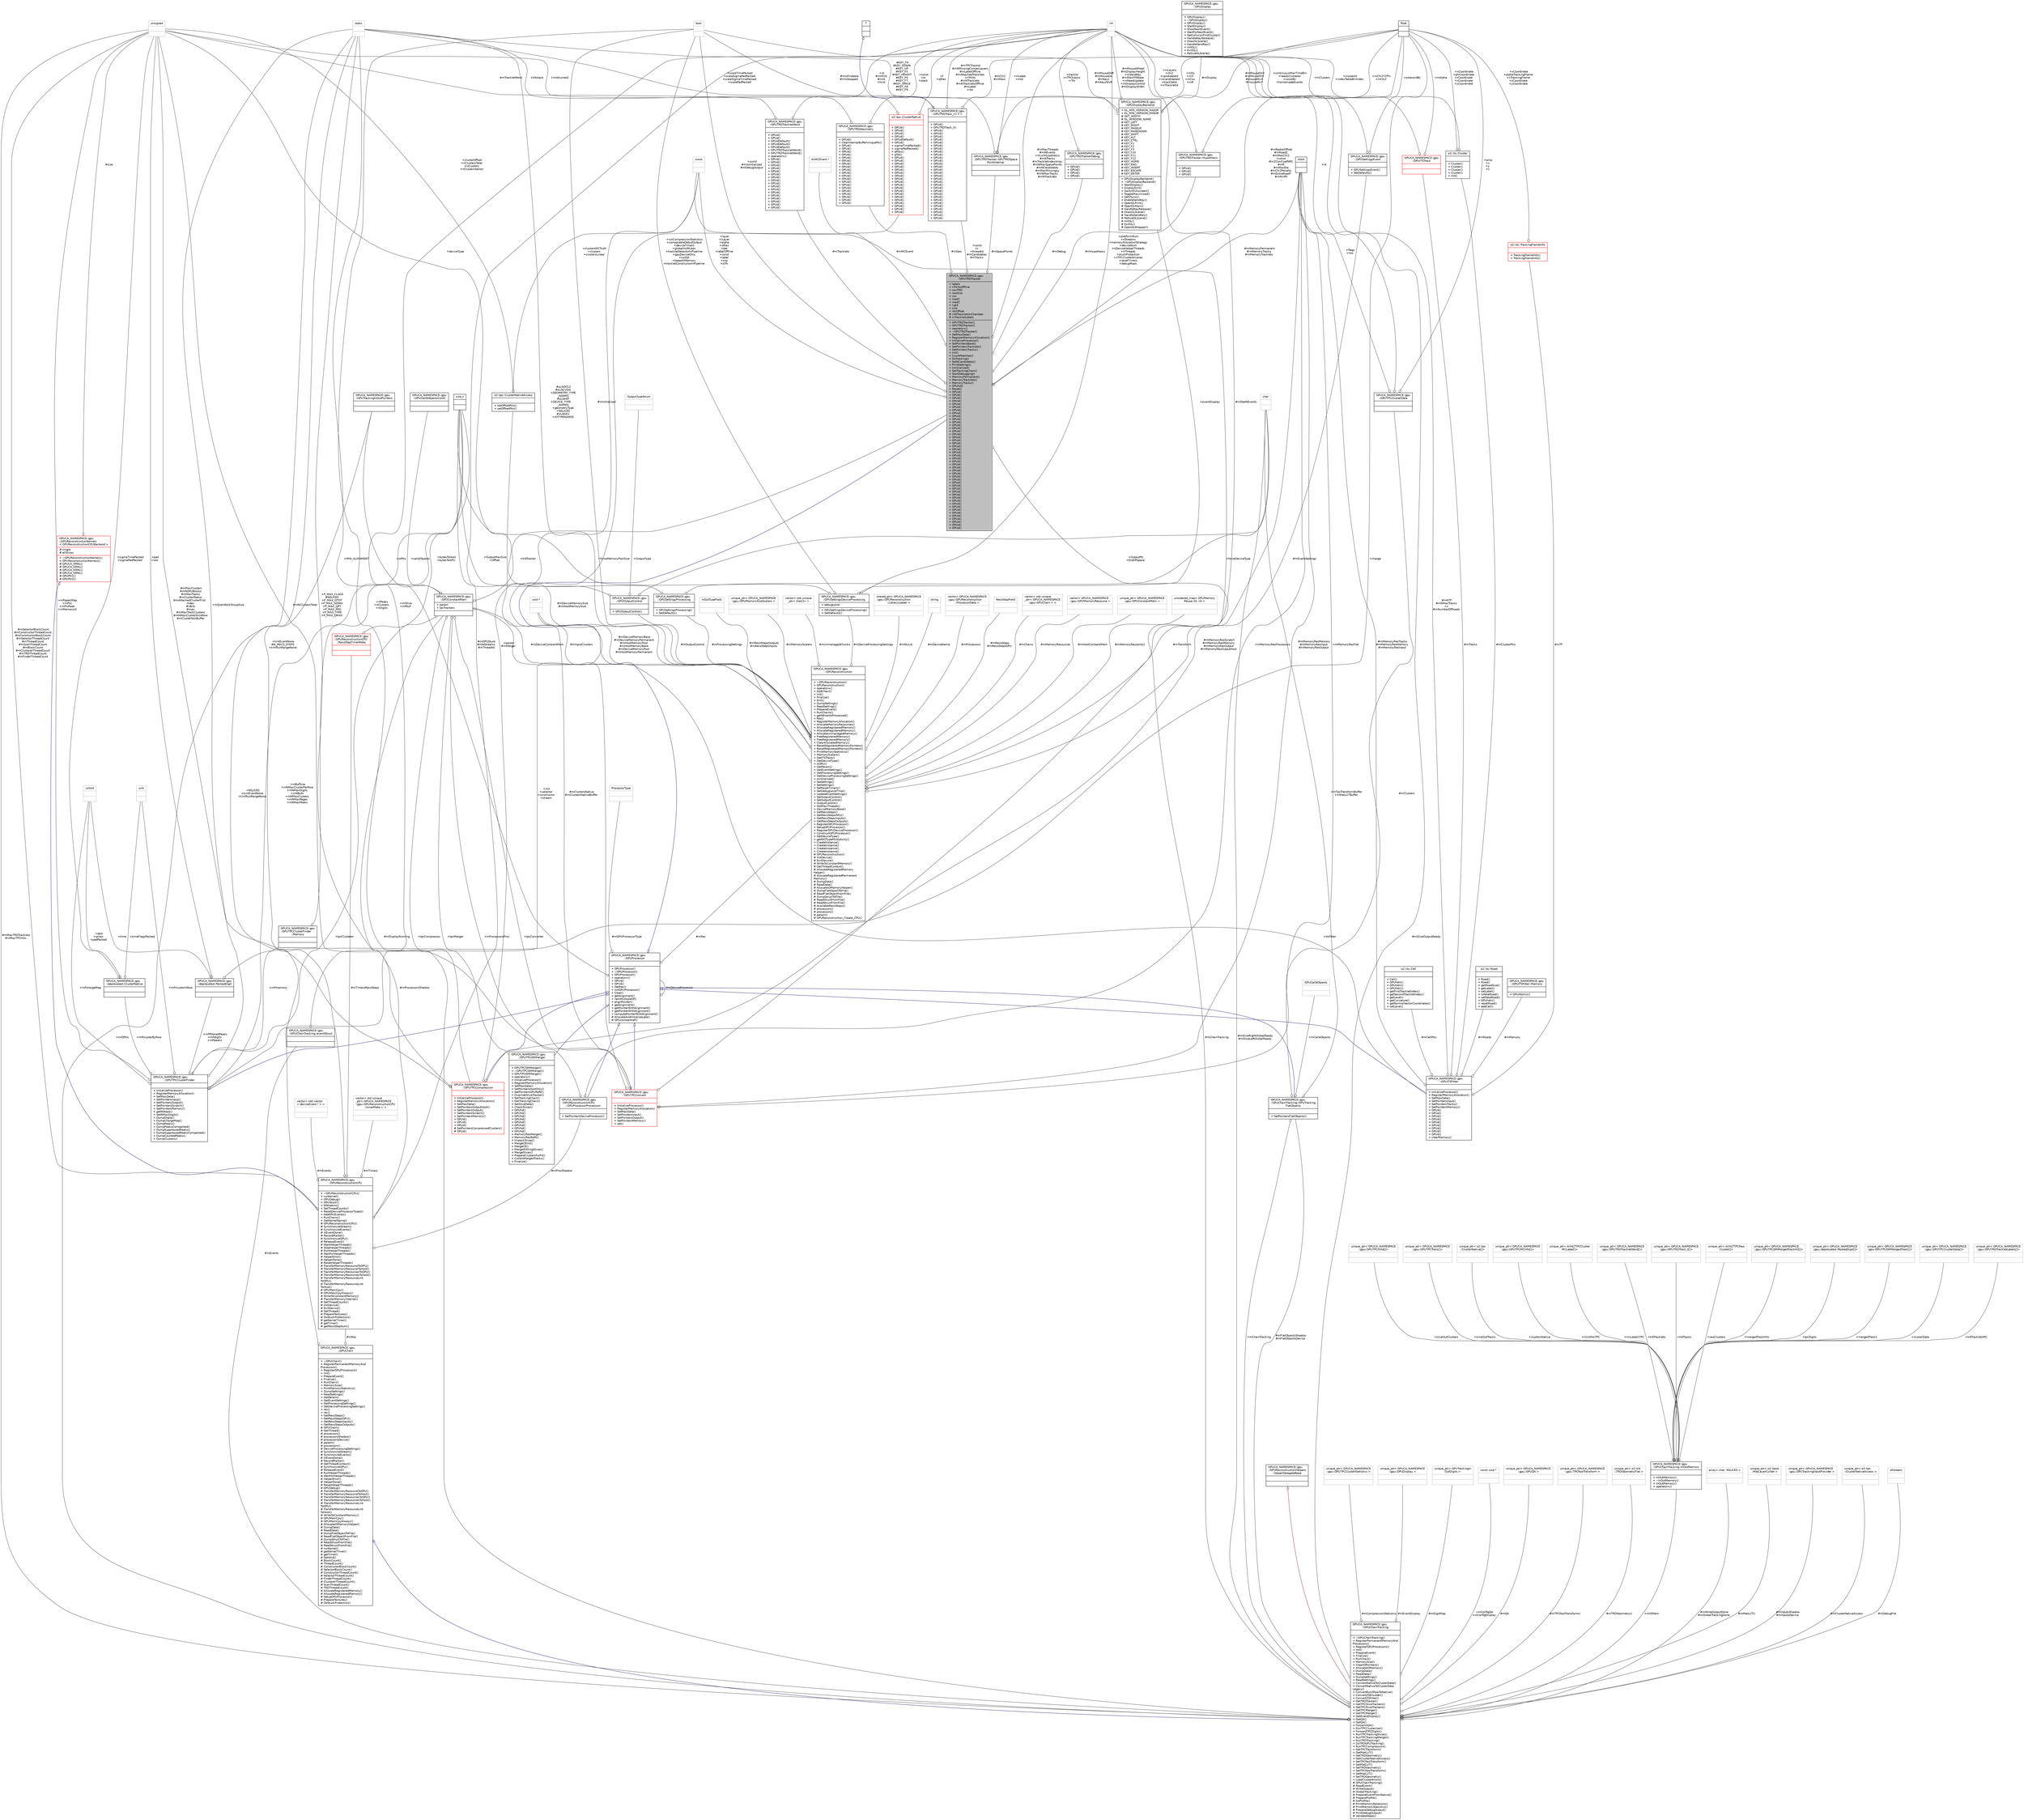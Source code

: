 digraph "GPUCA_NAMESPACE::gpu::GPUTRDTracker"
{
 // INTERACTIVE_SVG=YES
  bgcolor="transparent";
  edge [fontname="Helvetica",fontsize="10",labelfontname="Helvetica",labelfontsize="10"];
  node [fontname="Helvetica",fontsize="10",shape=record];
  Node2 [label="{GPUCA_NAMESPACE::gpu\l::GPUTRDTracker\n|+ labels\l+ nTrkltsOffline\l+ covTRD\l+ rowSize\l+ cov\l+ roadY\l+ roadZ\l+ right\l+ size\l+ idxOffset\l# mNTrackletsInChamber\l# mTrackletLabels\l|+ GPUTRDTracker()\l+ GPUTRDTracker()\l+ operator=()\l+ ~GPUTRDTracker()\l+ SetMaxData()\l+ RegisterMemoryAllocation()\l+ InitializeProcessor()\l+ SetPointersBase()\l+ SetPointersTracklets()\l+ SetPointersTracks()\l+ Init()\l+ CountMatches()\l+ DoTracking()\l+ SetNCandidates()\l+ PrintSettings()\l+ IsInitialized()\l+ SetTrackingChain()\l+ StartDebugging()\l+ MemoryPermanent()\l+ MemoryTracklets()\l+ MemoryTracks()\l+ GPUhd()\l+ Reset()\l+ GPUd()\l+ GPUd()\l+ GPUd()\l+ GPUd()\l+ GPUd()\l+ GPUd()\l+ GPUd()\l+ GPUd()\l+ GPUd()\l+ GPUd()\l+ GPUd()\l+ GPUd()\l+ GPUd()\l+ GPUd()\l+ GPUd()\l+ GPUd()\l+ GPUd()\l+ GPUd()\l+ GPUd()\l+ GPUd()\l+ GPUd()\l+ GPUd()\l+ GPUd()\l+ GPUd()\l+ GPUd()\l+ GPUd()\l+ GPUd()\l+ GPUd()\l+ GPUd()\l+ GPUd()\l+ GPUd()\l+ GPUd()\l+ GPUd()\l+ GPUd()\l+ GPUd()\l+ GPUd()\l+ GPUd()\l+ GPUd()\l+ GPUd()\l+ GPUd()\l+ GPUd()\l+ GPUd()\l+ GPUd()\l+ GPUd()\l+ GPUd()\l+ GPUd()\l}",height=0.2,width=0.4,color="black", fillcolor="grey75", style="filled", fontcolor="black"];
  Node3 -> Node2 [dir="back",color="midnightblue",fontsize="10",style="solid",arrowtail="onormal",fontname="Helvetica"];
  Node3 [label="{GPUCA_NAMESPACE::gpu\l::GPUProcessor\n||+ GPUProcessor()\l+ ~GPUProcessor()\l+ GPUProcessor()\l+ operator=()\l+ GPUd()\l+ GPUd()\l+ GetRec()\l+ InitGPUProcessor()\l+ Clear()\l+ getAlignment()\l+ nextMultipleOf()\l+ alignPointer()\l+ getAlignment()\l+ getPointerWithAlignment()\l+ getPointerWithAlignment()\l+ computePointerWithAlignment()\l# AllocateAndInitializeLate()\l# GPUconstantref()\l}",height=0.2,width=0.4,color="black",URL="$d0/dd7/classGPUCA__NAMESPACE_1_1gpu_1_1GPUProcessor.html"];
  Node4 -> Node3 [color="grey25",fontsize="10",style="solid",label=" #mRec" ,arrowhead="odiamond",fontname="Helvetica"];
  Node4 [label="{GPUCA_NAMESPACE::gpu\l::GPUReconstruction\n||+ ~GPUReconstruction()\l+ GPUReconstruction()\l+ operator=()\l+ AddChain()\l+ Init()\l+ Finalize()\l+ Exit()\l+ DumpSettings()\l+ ReadSettings()\l+ PrepareEvent()\l+ RunChains()\l+ getNEventsProcessed()\l+ Res()\l+ RegisterMemoryAllocation()\l+ AllocateMemoryResources()\l+ AllocateRegisteredMemory()\l+ AllocateRegisteredMemory()\l+ AllocateUnmanagedMemory()\l+ FreeRegisteredMemory()\l+ FreeRegisteredMemory()\l+ ClearAllocatedMemory()\l+ ResetRegisteredMemoryPointers()\l+ ResetRegisteredMemoryPointers()\l+ PrintMemoryStatistics()\l+ MemoryScalers()\l+ GetITSTraits()\l+ GetDeviceType()\l+ IsGPU()\l+ GetParam()\l+ GetEventSettings()\l+ GetProcessingSettings()\l+ GetDeviceProcessingSettings()\l+ IsInitialized()\l+ SetSettings()\l+ SetSettings()\l+ SetResetTimers()\l+ SetDebugLevelTmp()\l+ UpdateEventSettings()\l+ SetOutputControl()\l+ SetOutputControl()\l+ OutputControl()\l+ GetMaxThreads()\l+ DeviceMemoryBase()\l+ GetRecoSteps()\l+ GetRecoStepsGPU()\l+ GetRecoStepsInputs()\l+ GetRecoStepsOutputs()\l+ RegisterGPUProcessor()\l+ SetupGPUProcessor()\l+ RegisterGPUDeviceProcessor()\l+ ConstructGPUProcessor()\l+ GetDeviceType()\l+ getNIOTypeMultiplicity()\l+ CreateInstance()\l+ CreateInstance()\l+ CreateInstance()\l+ CreateInstance()\l# GPUReconstruction()\l# InitDevice()\l# ExitDevice()\l# WriteToConstantMemory()\l# GetThreadContext()\l# AllocateRegisteredMemory\lHelper()\l# AllocateRegisteredPermanent\lMemory()\l# DumpData()\l# ReadData()\l# AllocateIOMemoryHelper()\l# DumpFlatObjectToFile()\l# ReadFlatObjectFromFile()\l# DumpStructToFile()\l# ReadStructFromFile()\l# ReadStructFromFile()\l# AvailableRecoSteps()\l# processors()\l# processors()\l# param()\l# GPUReconstruction_Create_CPU()\l}",height=0.2,width=0.4,color="black",URL="$d6/df4/classGPUCA__NAMESPACE_1_1gpu_1_1GPUReconstruction.html"];
  Node5 -> Node4 [color="grey25",fontsize="10",style="solid",label=" #mUnmanagedChunks" ,arrowhead="odiamond",fontname="Helvetica"];
  Node5 [label="{vector\< std::unique\l_ptr\< char[]\> \>\n||}",height=0.2,width=0.4,color="grey75"];
  Node6 -> Node4 [color="grey25",fontsize="10",style="solid",label=" #mMemoryResources" ,arrowhead="odiamond",fontname="Helvetica"];
  Node6 [label="{vector\< GPUCA_NAMESPACE\l::gpu::GPUMemoryResource \>\n||}",height=0.2,width=0.4,color="grey75"];
  Node7 -> Node4 [color="grey25",fontsize="10",style="solid",label=" #mDeviceProcessingSettings" ,arrowhead="odiamond",fontname="Helvetica"];
  Node7 [label="{GPUCA_NAMESPACE::gpu\l::GPUSettingsDeviceProcessing\n|+ debugLevel\l|+ GPUSettingsDeviceProcessing()\l+ SetDefaults()\l}",height=0.2,width=0.4,color="black",URL="$dd/d45/structGPUCA__NAMESPACE_1_1gpu_1_1GPUSettingsDeviceProcessing.html"];
  Node8 -> Node7 [color="grey25",fontsize="10",style="solid",label=" +forceMemoryPoolSize" ,arrowhead="odiamond",fontname="Helvetica"];
  Node8 [label="{size_t\n||}",height=0.2,width=0.4,color="black",URL="$dd/de2/classsize__t.html"];
  Node9 -> Node7 [color="grey25",fontsize="10",style="solid",label=" +platformNum\n+nStreams\n+memoryAllocationStrategy\n+deviceNum\n+nDeviceHelperThreads\n+nThreads\n+stuckProtection\n+nTPCClustererLanes\n+resetTimers\n+debugMask\n..." ,arrowhead="odiamond",fontname="Helvetica"];
  Node9 [label="{int\n||}",height=0.2,width=0.4,color="grey75"];
  Node10 -> Node7 [color="grey25",fontsize="10",style="solid",label=" +runCompressionStatistics\n+comparableDebutOutput\n+deviceTimers\n+globalInitMutex\n+trackletSelectorInPipeline\n+gpuDeviceOnly\n+runQA\n+keepAllMemory\n+trackletConstructorInPipeline" ,arrowhead="odiamond",fontname="Helvetica"];
  Node10 [label="{bool\n||}",height=0.2,width=0.4,color="grey75"];
  Node11 -> Node7 [color="grey25",fontsize="10",style="solid",label=" +eventDisplay" ,arrowhead="odiamond",fontname="Helvetica"];
  Node11 [label="{GPUCA_NAMESPACE::gpu\l::GPUDisplayBackend\n|+ GL_MIN_VERSION_MAJOR\l+ GL_MIN_VERSION_MINOR\l# INIT_WIDTH\l# GL_WINDOW_NAME\l# KEY_LEFT\l# KEY_RIGHT\l# KEY_PAGEUP\l# KEY_PAGEDOWN\l# KEY_SHIFT\l# KEY_ALT\l# KEY_CTRL\l# KEY_F1\l# KEY_F2\l# KEY_F3\l# KEY_F10\l# KEY_F11\l# KEY_F12\l# KEY_HOME\l# KEY_END\l# KEY_INSERT\l# KEY_ESCAPE\l# KEY_ENTER\l|+ GPUDisplayBackend()\l+ ~GPUDisplayBackend()\l+ StartDisplay()\l+ DisplayExit()\l+ SwitchFullscreen()\l+ ToggleMaximized()\l+ SetVSync()\l+ EnableSendKey()\l+ OpenGLPrint()\l# OpenGLMain()\l# HandleKeyRelease()\l# DrawGLScene()\l# HandleSendKey()\l# ReSizeGLScene()\l# InitGL()\l# ExitGL()\l# OpenGLWrapper()\l}",height=0.2,width=0.4,color="black",URL="$d6/d42/classGPUCA__NAMESPACE_1_1gpu_1_1GPUDisplayBackend.html"];
  Node12 -> Node11 [color="grey25",fontsize="10",style="solid",label=" #mMouseDnX\n#mMouseDnY\n#mouseMvX\n#mouseMvY" ,arrowhead="odiamond",fontname="Helvetica"];
  Node12 [label="{float\n||}",height=0.2,width=0.4,color="black",URL="$d4/dc3/classfloat.html"];
  Node13 -> Node11 [color="grey25",fontsize="10",style="solid",label=" #mDisplay" ,arrowhead="odiamond",fontname="Helvetica"];
  Node13 [label="{GPUCA_NAMESPACE::gpu\l::GPUDisplay\n||+ GPUDisplay()\l+ ~GPUDisplay()\l+ GPUDisplay()\l+ StartDisplay()\l+ ShowNextEvent()\l+ WaitForNextEvent()\l+ SetCollisionFirstCluster()\l+ HandleKeyRelease()\l+ DrawGLScene()\l+ HandleSendKey()\l+ InitGL()\l+ ExitGL()\l+ ReSizeGLScene()\l}",height=0.2,width=0.4,color="black",URL="$d9/dda/classGPUCA__NAMESPACE_1_1gpu_1_1GPUDisplay.html"];
  Node9 -> Node11 [color="grey25",fontsize="10",style="solid",label=" #mMouseWheel\n#mDisplayHeight\n+mSendKey\n#mMaxFPSRate\n+mNeedUpdate\n+mDisplayControl\n#mDisplayWidth" ,arrowhead="odiamond",fontname="Helvetica"];
  Node10 -> Node11 [color="grey25",fontsize="10",style="solid",label=" #mMouseDnR\n#mMouseDn\n#mKeys\n#mKeysShift" ,arrowhead="odiamond",fontname="Helvetica"];
  Node14 -> Node11 [color="grey25",fontsize="10",style="solid",label=" #KEY_F4\n#KEY_DOWN\n#KEY_UP\n#KEY_F5\n#INIT_HEIGHT\n#KEY_F6\n#KEY_F7\n#KEY_SPACE\n#KEY_F8\n#KEY_F9\n..." ,arrowhead="odiamond",fontname="Helvetica"];
  Node14 [label="{static\n||}",height=0.2,width=0.4,color="grey75"];
  Node15 -> Node4 [color="grey25",fontsize="10",style="solid",label=" #mHostConstantMem" ,arrowhead="odiamond",fontname="Helvetica"];
  Node15 [label="{unique_ptr\< GPUCA_NAMESPACE\l::gpu::GPUConstantMem \>\n||}",height=0.2,width=0.4,color="grey75"];
  Node16 -> Node4 [color="grey25",fontsize="10",style="solid",label=" #mMemoryReuse1to1" ,arrowhead="odiamond",fontname="Helvetica"];
  Node16 [label="{unordered_map\< GPUMemory\lReuse::ID, int \>\n||}",height=0.2,width=0.4,color="grey75"];
  Node17 -> Node4 [color="grey25",fontsize="10",style="solid",label=" #mRecoStepsOutputs\n#mRecoStepsInputs" ,arrowhead="odiamond",fontname="Helvetica"];
  Node17 [label="{InOutTypeField\n||}",height=0.2,width=0.4,color="grey75"];
  Node18 -> Node4 [color="grey25",fontsize="10",style="solid",label=" #mMemoryScalers" ,arrowhead="odiamond",fontname="Helvetica"];
  Node18 [label="{unique_ptr\< GPUCA_NAMESPACE\l::gpu::GPUMemorySizeScalers \>\n||}",height=0.2,width=0.4,color="grey75"];
  Node19 -> Node4 [color="grey25",fontsize="10",style="solid",label=" #mOutputControl" ,arrowhead="odiamond",fontname="Helvetica"];
  Node19 [label="{GPUCA_NAMESPACE::gpu\l::GPUOutputControl\n||+ GPUOutputControl()\l}",height=0.2,width=0.4,color="black",URL="$d4/d7c/structGPUCA__NAMESPACE_1_1gpu_1_1GPUOutputControl.html"];
  Node20 -> Node19 [color="grey25",fontsize="10",style="solid",label=" +OutputPtr\n+EndOfSpace" ,arrowhead="odiamond",fontname="Helvetica"];
  Node20 [label="{char\n||}",height=0.2,width=0.4,color="grey75"];
  Node8 -> Node19 [color="grey25",fontsize="10",style="solid",label=" +OutputMaxSize\n+Offset" ,arrowhead="odiamond",fontname="Helvetica"];
  Node21 -> Node19 [color="grey25",fontsize="10",style="solid",label=" +OutputType" ,arrowhead="odiamond",fontname="Helvetica"];
  Node21 [label="{OutputTypeStruct\n||}",height=0.2,width=0.4,color="grey75"];
  Node22 -> Node4 [color="grey25",fontsize="10",style="solid",label=" #mMyLib" ,arrowhead="odiamond",fontname="Helvetica"];
  Node22 [label="{shared_ptr\< GPUCA_NAMESPACE\l::gpu::GPUReconstruction\l::LibraryLoader \>\n||}",height=0.2,width=0.4,color="grey75"];
  Node23 -> Node4 [color="grey25",fontsize="10",style="solid",label=" #mEventSettings" ,arrowhead="odiamond",fontname="Helvetica"];
  Node23 [label="{GPUCA_NAMESPACE::gpu\l::GPUSettingsEvent\n||+ GPUSettingsEvent()\l+ SetDefaults()\l}",height=0.2,width=0.4,color="black",URL="$d0/d50/structGPUCA__NAMESPACE_1_1gpu_1_1GPUSettingsEvent.html"];
  Node12 -> Node23 [color="grey25",fontsize="10",style="solid",label=" +solenoidBz" ,arrowhead="odiamond",fontname="Helvetica"];
  Node9 -> Node23 [color="grey25",fontsize="10",style="solid",label=" +continuousMaxTimeBin\n+needsClusterer\n+constBz\n+homemadeEvents" ,arrowhead="odiamond",fontname="Helvetica"];
  Node8 -> Node4 [color="grey25",fontsize="10",style="solid",label=" #mDeviceMemorySize\n#mHostMemorySize" ,arrowhead="odiamond",fontname="Helvetica"];
  Node24 -> Node4 [color="grey25",fontsize="10",style="solid",label=" #mDeviceConstantMem" ,arrowhead="odiamond",fontname="Helvetica"];
  Node24 [label="{GPUCA_NAMESPACE::gpu\l::GPUConstantMem\n|+ param\l+ tpcTrackers\l|}",height=0.2,width=0.4,color="black",URL="$dc/d57/structGPUCA__NAMESPACE_1_1gpu_1_1GPUConstantMem.html"];
  Node25 -> Node24 [color="grey25",fontsize="10",style="solid",label=" +tpcClusterer" ,arrowhead="odiamond",fontname="Helvetica"];
  Node25 [label="{GPUCA_NAMESPACE::gpu\l::GPUTPCClusterFinder\n||+ InitializeProcessor()\l+ RegisterMemoryAllocation()\l+ SetMaxData()\l+ SetPointersInput()\l+ SetPointersOutput()\l+ SetPointersScratch()\l+ SetPointersMemory()\l+ getNSteps()\l+ SetNMaxDigits()\l+ DumpDigits()\l+ DumpChargeMap()\l+ DumpPeaks()\l+ DumpPeaksCompacted()\l+ DumpSuppressedPeaks()\l+ DumpSuppressedPeaksCompacted()\l+ DumpCountedPeaks()\l+ DumpClusters()\l}",height=0.2,width=0.4,color="black",URL="$da/dac/classGPUCA__NAMESPACE_1_1gpu_1_1GPUTPCClusterFinder.html"];
  Node3 -> Node25 [dir="back",color="midnightblue",fontsize="10",style="solid",arrowtail="onormal",fontname="Helvetica"];
  Node26 -> Node25 [color="grey25",fontsize="10",style="solid",label=" +mPmemory" ,arrowhead="odiamond",fontname="Helvetica"];
  Node26 [label="{GPUCA_NAMESPACE::gpu\l::GPUTPCClusterFinder\l::Memory\n||}",height=0.2,width=0.4,color="black",URL="$d6/d9c/structGPUCA__NAMESPACE_1_1gpu_1_1GPUTPCClusterFinder_1_1Memory.html"];
  Node8 -> Node26 [color="grey25",fontsize="10",style="solid",label=" +nPeaks\n+nClusters\n+nDigits" ,arrowhead="odiamond",fontname="Helvetica"];
  Node27 -> Node25 [color="grey25",fontsize="10",style="solid",label=" +mPclusterByRow" ,arrowhead="odiamond",fontname="Helvetica"];
  Node27 [label="{GPUCA_NAMESPACE::gpu\l::deprecated::ClusterNative\n||}",height=0.2,width=0.4,color="black",URL="$d0/dc7/structGPUCA__NAMESPACE_1_1gpu_1_1deprecated_1_1ClusterNative.html"];
  Node28 -> Node27 [color="grey25",fontsize="10",style="solid",label=" +qtot\n+qmax\n+padPacked" ,arrowhead="odiamond",fontname="Helvetica"];
  Node28 [label="{ushort\n||}",height=0.2,width=0.4,color="grey75"];
  Node29 -> Node27 [color="grey25",fontsize="10",style="solid",label=" +timeFlagsPacked" ,arrowhead="odiamond",fontname="Helvetica"];
  Node29 [label="{uint\n||}",height=0.2,width=0.4,color="grey75"];
  Node30 -> Node27 [color="grey25",fontsize="10",style="solid",label=" +sigmaTimePacked\n+sigmaPadPacked" ,arrowhead="odiamond",fontname="Helvetica"];
  Node30 [label="{unsigned\n||}",height=0.2,width=0.4,color="grey75"];
  Node31 -> Node25 [color="grey25",fontsize="10",style="solid",label=" +mPfilteredPeaks\n+mPdigits\n+mPpeaks" ,arrowhead="odiamond",fontname="Helvetica"];
  Node31 [label="{GPUCA_NAMESPACE::gpu\l::deprecated::PackedDigit\n||}",height=0.2,width=0.4,color="black",URL="$d3/daf/structGPUCA__NAMESPACE_1_1gpu_1_1deprecated_1_1PackedDigit.html"];
  Node12 -> Node31 [color="grey25",fontsize="10",style="solid",label=" +charge" ,arrowhead="odiamond",fontname="Helvetica"];
  Node28 -> Node31 [color="grey25",fontsize="10",style="solid",label=" +time" ,arrowhead="odiamond",fontname="Helvetica"];
  Node30 -> Node31 [color="grey25",fontsize="10",style="solid",label=" +pad\n+row" ,arrowhead="odiamond",fontname="Helvetica"];
  Node8 -> Node25 [color="grey25",fontsize="10",style="solid",label=" +mBufSize\n+mNMaxClusterPerRow\n+mNMaxDigits\n+mNBufs\n+mNMaxClusters\n+mNMaxPages\n+mNMaxPeaks" ,arrowhead="odiamond",fontname="Helvetica"];
  Node28 -> Node25 [color="grey25",fontsize="10",style="solid",label=" +mPchargeMap" ,arrowhead="odiamond",fontname="Helvetica"];
  Node9 -> Node25 [color="grey25",fontsize="10",style="solid",label=" +mISlice\n+mPbuf" ,arrowhead="odiamond",fontname="Helvetica"];
  Node29 -> Node25 [color="grey25",fontsize="10",style="solid",label=" +mPclusterInRow" ,arrowhead="odiamond",fontname="Helvetica"];
  Node14 -> Node25 [color="grey25",fontsize="10",style="solid",label=" +mScanWorkGroupSize" ,arrowhead="odiamond",fontname="Helvetica"];
  Node30 -> Node25 [color="grey25",fontsize="10",style="solid",label=" +mPpeakMap\n+mPzs\n+mPisPeak\n+mMemoryId" ,arrowhead="odiamond",fontname="Helvetica"];
  Node32 -> Node24 [color="grey25",fontsize="10",style="solid",label=" +itsFitter" ,arrowhead="odiamond",fontname="Helvetica"];
  Node32 [label="{GPUCA_NAMESPACE::gpu\l::GPUITSFitter\n||+ InitializeProcessor()\l+ RegisterMemoryAllocation()\l+ SetMaxData()\l+ SetPointersInput()\l+ SetPointersTracks()\l+ SetPointersMemory()\l+ GPUd()\l+ GPUd()\l+ GPUd()\l+ GPUd()\l+ GPUd()\l+ GPUd()\l+ GPUd()\l+ GPUd()\l+ GPUd()\l+ clearMemory()\l}",height=0.2,width=0.4,color="black",URL="$d8/df8/classGPUCA__NAMESPACE_1_1gpu_1_1GPUITSFitter.html"];
  Node3 -> Node32 [dir="back",color="midnightblue",fontsize="10",style="solid",arrowtail="onormal",fontname="Helvetica"];
  Node33 -> Node32 [color="grey25",fontsize="10",style="solid",label=" #mClusterPtrs" ,arrowhead="odiamond",fontname="Helvetica"];
  Node33 [label="{o2::its::Cluster\n||+ Cluster()\l+ Cluster()\l+ Cluster()\l+ Cluster()\l+ Init()\l}",height=0.2,width=0.4,color="black",URL="$d6/de3/structo2_1_1its_1_1Cluster.html"];
  Node12 -> Node33 [color="grey25",fontsize="10",style="solid",label=" +xCoordinate\n+phiCoordinate\n+rCoordinate\n+zCoordinate\n+yCoordinate" ,arrowhead="odiamond",fontname="Helvetica"];
  Node9 -> Node33 [color="grey25",fontsize="10",style="solid",label=" +clusterId\n+indexTableBinIndex" ,arrowhead="odiamond",fontname="Helvetica"];
  Node34 -> Node32 [color="grey25",fontsize="10",style="solid",label=" #mRoads" ,arrowhead="odiamond",fontname="Helvetica"];
  Node34 [label="{o2::its::Road\n||+ Road()\l+ Road()\l+ getRoadSize()\l+ getLabel()\l+ setLabel()\l+ isFakeRoad()\l+ setFakeRoad()\l+ GPUhdni()\l+ resetRoad()\l+ addCell()\l}",height=0.2,width=0.4,color="black",URL="$d2/d7f/classo2_1_1its_1_1Road.html"];
  Node35 -> Node32 [color="grey25",fontsize="10",style="solid",label=" #mMemory" ,arrowhead="odiamond",fontname="Helvetica"];
  Node35 [label="{GPUCA_NAMESPACE::gpu\l::GPUITSFitter::Memory\n||+ GPUAtomic()\l}",height=0.2,width=0.4,color="black",URL="$dc/ddc/structGPUCA__NAMESPACE_1_1gpu_1_1GPUITSFitter_1_1Memory.html"];
  Node36 -> Node32 [color="grey25",fontsize="10",style="solid",label=" #mTF" ,arrowhead="odiamond",fontname="Helvetica"];
  Node36 [label="{o2::its::TrackingFrameInfo\n||+ TrackingFrameInfo()\l+ TrackingFrameInfo()\l}",height=0.2,width=0.4,color="red",URL="$d2/d5f/structo2_1_1its_1_1TrackingFrameInfo.html"];
  Node12 -> Node36 [color="grey25",fontsize="10",style="solid",label=" +xCoordinate\n+alphaTrackingFrame\n+xTrackingFrame\n+zCoordinate\n+yCoordinate" ,arrowhead="odiamond",fontname="Helvetica"];
  Node39 -> Node32 [color="grey25",fontsize="10",style="solid",label=" #mMemoryResTracks\n#mMemoryResMemory\n#mMemoryResInput" ,arrowhead="odiamond",fontname="Helvetica"];
  Node39 [label="{short\n||}",height=0.2,width=0.4,color="black",URL="$dc/d10/classshort.html"];
  Node9 -> Node32 [color="grey25",fontsize="10",style="solid",label=" #mNTF\n#mNMaxTracks\n+v\n#mNumberOfRoads" ,arrowhead="odiamond",fontname="Helvetica"];
  Node40 -> Node32 [color="grey25",fontsize="10",style="solid",label=" #mTracks" ,arrowhead="odiamond",fontname="Helvetica"];
  Node40 [label="{GPUCA_NAMESPACE::gpu\l::GPUITSTrack\n||}",height=0.2,width=0.4,color="red",URL="$dc/d9a/classGPUCA__NAMESPACE_1_1gpu_1_1GPUITSTrack.html"];
  Node12 -> Node40 [color="grey25",fontsize="10",style="solid",label=" +mAlpha" ,arrowhead="odiamond",fontname="Helvetica"];
  Node9 -> Node40 [color="grey25",fontsize="10",style="solid",label=" +mClusters" ,arrowhead="odiamond",fontname="Helvetica"];
  Node45 -> Node32 [color="grey25",fontsize="10",style="solid",label=" #mCellPtrs" ,arrowhead="odiamond",fontname="Helvetica"];
  Node45 [label="{o2::its::Cell\n||+ Cell()\l+ GPUhdni()\l+ GPUhdni()\l+ GPUhdni()\l+ getFirstTrackletIndex()\l+ getSecondTrackletIndex()\l+ getLevel()\l+ getCurvature()\l+ getNormalVectorCoordinates()\l+ setLevel()\l}",height=0.2,width=0.4,color="black",URL="$dd/d89/classo2_1_1its_1_1Cell.html"];
  Node46 -> Node24 [color="grey25",fontsize="10",style="solid",label=" +ioPtrs" ,arrowhead="odiamond",fontname="Helvetica"];
  Node46 [label="{GPUCA_NAMESPACE::gpu\l::GPUTrackingInOutPointers\n||}",height=0.2,width=0.4,color="black",URL="$d2/d7f/structGPUCA__NAMESPACE_1_1gpu_1_1GPUTrackingInOutPointers.html"];
  Node47 -> Node24 [color="grey25",fontsize="10",style="solid",label=" +tpcConverter" ,arrowhead="odiamond",fontname="Helvetica"];
  Node47 [label="{GPUCA_NAMESPACE::gpu\l::GPUTPCConvert\n||+ InitializeProcessor()\l+ RegisterMemoryAllocation()\l+ SetMaxData()\l+ SetPointersInput()\l+ SetPointersOutput()\l+ SetPointersMemory()\l+ set()\l}",height=0.2,width=0.4,color="red",URL="$d3/d6f/classGPUCA__NAMESPACE_1_1gpu_1_1GPUTPCConvert.html"];
  Node3 -> Node47 [dir="back",color="midnightblue",fontsize="10",style="solid",arrowtail="onormal",fontname="Helvetica"];
  Node48 -> Node47 [color="grey25",fontsize="10",style="solid",label=" #mClustersNative\n#mClustersNativeBuffer" ,arrowhead="odiamond",fontname="Helvetica"];
  Node48 [label="{o2::tpc::ClusterNativeAccess\n||+ setOffsetPtrs()\l+ setOffsetPtrs()\l}",height=0.2,width=0.4,color="black",URL="$da/d95/structo2_1_1tpc_1_1ClusterNativeAccess.html"];
  Node30 -> Node48 [color="grey25",fontsize="10",style="solid",label=" +clusterOffset\n+nClustersTotal\n+nClusters\n+nClustersSector" ,arrowhead="odiamond",fontname="Helvetica"];
  Node49 -> Node48 [color="grey25",fontsize="10",style="solid",label=" +clustersMCTruth\n+clusters\n+clustersLinear" ,arrowhead="odiamond",fontname="Helvetica"];
  Node49 [label="{const\n||}",height=0.2,width=0.4,color="grey75"];
  Node39 -> Node47 [color="grey25",fontsize="10",style="solid",label=" #mMemoryResMemory\n#mMemoryResInput\n#mMemoryResOutput" ,arrowhead="odiamond",fontname="Helvetica"];
  Node50 -> Node47 [color="grey25",fontsize="10",style="solid",label=" #mClusters" ,arrowhead="odiamond",fontname="Helvetica"];
  Node50 [label="{GPUCA_NAMESPACE::gpu\l::GPUTPCClusterData\n||}",height=0.2,width=0.4,color="black",URL="$de/d16/structGPUCA__NAMESPACE_1_1gpu_1_1GPUTPCClusterData.html"];
  Node12 -> Node50 [color="grey25",fontsize="10",style="solid",label=" +amp\n+x\n+y\n+z" ,arrowhead="odiamond",fontname="Helvetica"];
  Node39 -> Node50 [color="grey25",fontsize="10",style="solid",label=" +flags\n+row" ,arrowhead="odiamond",fontname="Helvetica"];
  Node9 -> Node50 [color="grey25",fontsize="10",style="solid",label=" +id" ,arrowhead="odiamond",fontname="Helvetica"];
  Node51 -> Node47 [color="grey25",fontsize="10",style="solid",label=" #mInputClusters" ,arrowhead="odiamond",fontname="Helvetica"];
  Node51 [label="{o2::tpc::ClusterNative\n||+ GPUd()\l+ GPUd()\l+ GPUd()\l+ GPUd()\l+ GPUdDefault()\l+ GPUd()\l+ sigmaTimePacked()\l+ sigmaPadPacked()\l+ qMax()\l+ qTot()\l+ GPUd()\l+ GPUd()\l+ GPUd()\l+ GPUd()\l+ GPUd()\l+ GPUd()\l+ GPUd()\l+ GPUd()\l+ GPUd()\l+ GPUd()\l+ GPUd()\l+ GPUd()\l+ GPUd()\l+ GPUd()\l+ GPUd()\l+ GPUd()\l+ GPUd()\l+ GPUd()\l+ GPUd()\l}",height=0.2,width=0.4,color="red",URL="$dc/dbc/structo2_1_1tpc_1_1ClusterNative.html"];
  Node9 -> Node51 [color="grey25",fontsize="10",style="solid",label=" +f\n+qMax" ,arrowhead="odiamond",fontname="Helvetica"];
  Node14 -> Node51 [color="grey25",fontsize="10",style="solid",label=" +scaleTimePacked\n+scaleSigmaPadPacked\n+scaleSigmaTimePacked\n+scalePadPacked" ,arrowhead="odiamond",fontname="Helvetica"];
  Node30 -> Node47 [color="grey25",fontsize="10",style="solid",label=" #mNClustersTotal" ,arrowhead="odiamond",fontname="Helvetica"];
  Node49 -> Node47 [color="grey25",fontsize="10",style="solid",label=" #mTransform" ,arrowhead="odiamond",fontname="Helvetica"];
  Node56 -> Node24 [color="grey25",fontsize="10",style="solid",label=" +calibObjects" ,arrowhead="odiamond",fontname="Helvetica"];
  Node56 [label="{GPUCA_NAMESPACE::gpu\l::GPUCalibObjectsConst\n||}",height=0.2,width=0.4,color="black",URL="$d5/d6e/structGPUCA__NAMESPACE_1_1gpu_1_1GPUCalibObjectsConst.html"];
  Node57 -> Node24 [color="grey25",fontsize="10",style="solid",label=" +tpcCompressor" ,arrowhead="odiamond",fontname="Helvetica"];
  Node57 [label="{GPUCA_NAMESPACE::gpu\l::GPUTPCCompression\n||+ InitializeProcessor()\l+ RegisterMemoryAllocation()\l+ SetMaxData()\l+ SetPointersOutputHost()\l+ SetPointersOutput()\l+ SetPointersScratch()\l+ SetPointersMemory()\l+ GPUd()\l+ GPUd()\l+ GPUd()\l# SetPointersCompressedClusters()\l# GPUd()\l}",height=0.2,width=0.4,color="red",URL="$d0/da0/classGPUCA__NAMESPACE_1_1gpu_1_1GPUTPCCompression.html"];
  Node3 -> Node57 [dir="back",color="midnightblue",fontsize="10",style="solid",arrowtail="onormal",fontname="Helvetica"];
  Node39 -> Node57 [color="grey25",fontsize="10",style="solid",label=" #mMemoryResScratch\n#mMemoryResMemory\n#mMemoryResOutput\n#mMemoryResOutputHost" ,arrowhead="odiamond",fontname="Helvetica"];
  Node30 -> Node57 [color="grey25",fontsize="10",style="solid",label=" #mMaxClusters\n#mNGPUBlocks\n#mMaxTracks\n#mClusterStatus\n#mAttachedClusterFirst\lIndex\n#nBits\n#max\n#mMaxTrackClusters\n#mNMaxClusterSliceRow\n#mClusterSortBuffer\n..." ,arrowhead="odiamond",fontname="Helvetica"];
  Node49 -> Node57 [color="grey25",fontsize="10",style="solid",label=" +param\n#mMerger" ,arrowhead="odiamond",fontname="Helvetica"];
  Node14 -> Node57 [color="grey25",fontsize="10",style="solid",label=" +P_MAX_FLAGS\n#NSLICES\n+P_MAX_QTOT\n+P_MAX_SIGMA\n+P_MAX_QPT\n+P_MAX_PAD\n+P_MAX_TIME\n+P_MAX_QMAX" ,arrowhead="odiamond",fontname="Helvetica"];
  Node43 -> Node24 [color="grey25",fontsize="10",style="solid",label=" +tpcMerger" ,arrowhead="odiamond",fontname="Helvetica"];
  Node43 [label="{GPUCA_NAMESPACE::gpu\l::GPUTPCGMMerger\n||+ GPUTPCGMMerger()\l+ ~GPUTPCGMMerger()\l+ GPUTPCGMMerger()\l+ operator=()\l+ InitializeProcessor()\l+ RegisterMemoryAllocation()\l+ SetMaxData()\l+ SetPointersHostOnly()\l+ SetPointersGPURefit()\l+ OverrideSliceTracker()\l+ SetTrackingChain()\l+ GetTrackingChain()\l+ SetSliceData()\l+ CheckSlices()\l+ GPUhd()\l+ GPUhd()\l+ GPUhd()\l+ GPUhd()\l+ GPUhd()\l+ GPUhd()\l+ GPUhd()\l+ GPUhd()\l+ MemoryResMerger()\l+ MemoryResRefit()\l+ UnpackSlices()\l+ MergeCEInit()\l+ MergeCE()\l+ MergeWithingSlices()\l+ MergeSlices()\l+ PrepareClustersForFit()\l+ CollectMergedTracks()\l+ Finalize()\l}",height=0.2,width=0.4,color="black",URL="$d5/d35/classGPUCA__NAMESPACE_1_1gpu_1_1GPUTPCGMMerger.html"];
  Node3 -> Node43 [dir="back",color="midnightblue",fontsize="10",style="solid",arrowtail="onormal",fontname="Helvetica"];
  Node2 -> Node24 [color="grey25",fontsize="10",style="solid",label=" +trdTracker" ,arrowhead="odiamond",fontname="Helvetica"];
  Node9 -> Node4 [color="grey25",fontsize="10",style="solid",label=" #mStatNEvents" ,arrowhead="odiamond",fontname="Helvetica"];
  Node10 -> Node4 [color="grey25",fontsize="10",style="solid",label=" #mInitialized" ,arrowhead="odiamond",fontname="Helvetica"];
  Node62 -> Node4 [color="grey25",fontsize="10",style="solid",label=" #mDeviceName" ,arrowhead="odiamond",fontname="Helvetica"];
  Node62 [label="{string\n||}",height=0.2,width=0.4,color="grey75"];
  Node63 -> Node4 [color="grey25",fontsize="10",style="solid",label=" #mProcessors" ,arrowhead="odiamond",fontname="Helvetica"];
  Node63 [label="{vector\< GPUCA_NAMESPACE\l::gpu::GPUReconstruction\l::ProcessorData \>\n||}",height=0.2,width=0.4,color="grey75"];
  Node64 -> Node4 [color="grey25",fontsize="10",style="solid",label=" #mRecoSteps\n#mRecoStepsGPU" ,arrowhead="odiamond",fontname="Helvetica"];
  Node64 [label="{RecoStepField\n||}",height=0.2,width=0.4,color="grey75"];
  Node65 -> Node4 [color="grey25",fontsize="10",style="solid",label=" #mProcessingSettings" ,arrowhead="odiamond",fontname="Helvetica"];
  Node65 [label="{GPUCA_NAMESPACE::gpu\l::GPUSettingsProcessing\n||+ GPUSettingsProcessing()\l+ SetDefaults()\l}",height=0.2,width=0.4,color="black",URL="$d3/d17/structGPUCA__NAMESPACE_1_1gpu_1_1GPUSettingsProcessing.html"];
  Node20 -> Node65 [color="grey25",fontsize="10",style="solid",label=" +forceDeviceType" ,arrowhead="odiamond",fontname="Helvetica"];
  Node30 -> Node65 [color="grey25",fontsize="10",style="solid",label=" +deviceType" ,arrowhead="odiamond",fontname="Helvetica"];
  Node66 -> Node4 [color="grey25",fontsize="10",style="solid",label=" #mChains" ,arrowhead="odiamond",fontname="Helvetica"];
  Node66 [label="{vector\< std::unique\l_ptr\< GPUCA_NAMESPACE\l::gpu::GPUChain \> \>\n||}",height=0.2,width=0.4,color="grey75"];
  Node14 -> Node4 [color="grey25",fontsize="10",style="solid",label=" #sLibOCL2\n#sLibCUDA\n+GEOMETRY_TYPE\l_NAMES\n#sLibHIP\n+DEVICE_TYPE\l_NAMES\n+geometryType\n+NSLICES\n#sLibOCL\n+IOTYPENAMES" ,arrowhead="odiamond",fontname="Helvetica"];
  Node67 -> Node4 [color="grey25",fontsize="10",style="solid",label=" #mDeviceMemoryBase\n#mDeviceMemoryPermanent\n#mHostMemoryPool\n#mHostMemoryBase\n#mDeviceMemoryPool\n#mHostMemoryPermanent" ,arrowhead="odiamond",fontname="Helvetica"];
  Node67 [label="{void *\n||}",height=0.2,width=0.4,color="grey75"];
  Node3 -> Node3 [color="grey25",fontsize="10",style="solid",label=" #mDeviceProcessor" ,arrowhead="odiamond",fontname="Helvetica"];
  Node68 -> Node3 [color="grey25",fontsize="10",style="solid",label=" #mGPUProcessorType" ,arrowhead="odiamond",fontname="Helvetica"];
  Node68 [label="{ProcessorType\n||}",height=0.2,width=0.4,color="grey75"];
  Node14 -> Node3 [color="grey25",fontsize="10",style="solid",label=" +MIN_ALIGNMENT" ,arrowhead="odiamond",fontname="Helvetica"];
  Node69 -> Node2 [color="grey25",fontsize="10",style="solid",label=" #mHypothesis" ,arrowhead="odiamond",fontname="Helvetica"];
  Node69 [label="{GPUCA_NAMESPACE::gpu\l::GPUTRDTracker::Hypothesis\n||+ GPUd()\l+ GPUd()\l+ GPUd()\l}",height=0.2,width=0.4,color="black",URL="$de/d86/structGPUCA__NAMESPACE_1_1gpu_1_1GPUTRDTracker_1_1Hypothesis.html"];
  Node12 -> Node69 [color="grey25",fontsize="10",style="solid",label=" +mChi2YZPhi\n+mChi2" ,arrowhead="odiamond",fontname="Helvetica"];
  Node9 -> Node69 [color="grey25",fontsize="10",style="solid",label=" +mLayers\n+chi2\n+candidateId\n+mCandidateId\n+trackletId\n+mTrackletId" ,arrowhead="odiamond",fontname="Helvetica"];
  Node70 -> Node2 [color="grey25",fontsize="10",style="solid",label=" #mDebug" ,arrowhead="odiamond",fontname="Helvetica"];
  Node70 [label="{GPUCA_NAMESPACE::gpu\l::GPUTRDTrackerDebug\n||+ GPUd()\l+ GPUd()\l+ GPUd()\l+ GPUd()\l}",height=0.2,width=0.4,color="black",URL="$dd/d07/classGPUCA__NAMESPACE_1_1gpu_1_1GPUTRDTrackerDebug.html"];
  Node9 -> Node70 [color="grey25",fontsize="10",style="solid",label=" +trackId\n+nTPCtracks\n+iTrk" ,arrowhead="odiamond",fontname="Helvetica"];
  Node71 -> Node2 [color="grey25",fontsize="10",style="solid",label=" #mGeo" ,arrowhead="odiamond",fontname="Helvetica"];
  Node71 [label="{GPUCA_NAMESPACE::gpu\l::GPUTRDGeometry\n||+ GPUd()\l+ clearInternalBufferUniquePtr()\l+ GPUd()\l+ GPUd()\l+ GPUd()\l+ GPUd()\l+ GPUd()\l+ GPUd()\l+ GPUd()\l+ GPUd()\l+ GPUd()\l+ GPUd()\l+ GPUd()\l+ GPUd()\l+ GPUd()\l+ GPUd()\l+ GPUd()\l+ GPUd()\l+ GPUd()\l+ GPUd()\l+ GPUd()\l+ GPUd()\l}",height=0.2,width=0.4,color="black",URL="$d8/d19/classGPUCA__NAMESPACE_1_1gpu_1_1GPUTRDGeometry.html"];
  Node9 -> Node71 [color="grey25",fontsize="10",style="solid",label=" +const\n+st\n+stack" ,arrowhead="odiamond",fontname="Helvetica"];
  Node14 -> Node71 [color="grey25",fontsize="10",style="solid",label=" +kNstack" ,arrowhead="odiamond",fontname="Helvetica"];
  Node72 -> Node2 [color="grey25",fontsize="10",style="solid",label=" #mTracklets" ,arrowhead="odiamond",fontname="Helvetica"];
  Node72 [label="{GPUCA_NAMESPACE::gpu\l::GPUTRDTrackletWord\n||+ GPUd()\l+ GPUd()\l+ GPUdDefault()\l+ GPUdDefault()\l+ GPUdDefault()\l+ GPUTRDTrackletWord()\l+ GPUTRDTrackletWord()\l+ operator=()\l+ GPUd()\l+ GPUd()\l+ GPUd()\l+ GPUd()\l+ GPUd()\l+ GPUd()\l+ GPUd()\l+ GPUd()\l+ GPUd()\l+ GPUd()\l+ GPUd()\l+ GPUd()\l+ GPUd()\l+ GPUd()\l+ GPUd()\l+ GPUd()\l+ GPUd()\l}",height=0.2,width=0.4,color="black",URL="$d6/d2b/classGPUCA__NAMESPACE_1_1gpu_1_1GPUTRDTrackletWord.html"];
  Node9 -> Node72 [color="grey25",fontsize="10",style="solid",label=" +id\n#mHCId\n#mId\n+hcid" ,arrowhead="odiamond",fontname="Helvetica"];
  Node30 -> Node72 [color="grey25",fontsize="10",style="solid",label=" #mTrackletWord" ,arrowhead="odiamond",fontname="Helvetica"];
  Node39 -> Node2 [color="grey25",fontsize="10",style="solid",label=" #mMemoryPermanent\n#mMemoryTracks\n#mMemoryTracklets" ,arrowhead="odiamond",fontname="Helvetica"];
  Node12 -> Node2 [color="grey25",fontsize="10",style="solid",label=" #mRadialOffset\n#mRoadZ\n#mMaxChi2\n+const\n#mZCorrCoefNRC\n#mR\n#mMaxEta\n#mChi2Penalty\n#mExtraRoadY\n#mMinPt\n..." ,arrowhead="odiamond",fontname="Helvetica"];
  Node73 -> Node2 [color="grey25",fontsize="10",style="solid",label=" #mSpacePoints" ,arrowhead="odiamond",fontname="Helvetica"];
  Node73 [label="{GPUCA_NAMESPACE::gpu\l::GPUTRDTracker::GPUTRDSpace\lPointInternal\n||}",height=0.2,width=0.4,color="black",URL="$d9/d24/structGPUCA__NAMESPACE_1_1gpu_1_1GPUTRDTracker_1_1GPUTRDSpacePointInternal.html"];
  Node12 -> Node73 [color="grey25",fontsize="10",style="solid",label=" +mDy\n+mX\n+mCov\n+mR" ,arrowhead="odiamond",fontname="Helvetica"];
  Node9 -> Node73 [color="grey25",fontsize="10",style="solid",label=" +mLabel\n+mId" ,arrowhead="odiamond",fontname="Helvetica"];
  Node30 -> Node73 [color="grey25",fontsize="10",style="solid",label=" +mVolumeId" ,arrowhead="odiamond",fontname="Helvetica"];
  Node9 -> Node2 [color="grey25",fontsize="10",style="solid",label=" #mMaxThreads\n#mNEvents\n+nCurrHypothesis\n#mNTracks\n#mTrackletIndexArray\n#mNMaxSpacePoints\n#mNCandidates\n#mMaxMissingLy\n#mNMaxTracks\n#mNTracklets\n..." ,arrowhead="odiamond",fontname="Helvetica"];
  Node74 -> Node2 [color="grey25",fontsize="10",style="solid",label=" #mChainTracking" ,arrowhead="odiamond",fontname="Helvetica"];
  Node74 [label="{GPUCA_NAMESPACE::gpu\l::GPUChainTracking\n||+ ~GPUChainTracking()\l+ RegisterPermanentMemoryAnd\lProcessors()\l+ RegisterGPUProcessors()\l+ Init()\l+ PrepareEvent()\l+ Finalize()\l+ RunChain()\l+ MemorySize()\l+ ClearIOPointers()\l+ AllocateIOMemory()\l+ DumpData()\l+ ReadData()\l+ DumpSettings()\l+ ReadSettings()\l+ ConvertNativeToClusterData()\l+ ConvertNativeToClusterData\lLegacy()\l+ ConvertRun2RawToNative()\l+ ConvertZSEncoder()\l+ ConvertZSFilter()\l+ GetTRDTracker()\l+ GetTPCSliceTrackers()\l+ GetTPCSliceTrackers()\l+ GetTPCMerger()\l+ GetTPCMerger()\l+ GetEventDisplay()\l+ GetQA()\l+ GetQA()\l+ ForceInitQA()\l+ RunTPCClusterizer()\l+ ForwardTPCDigits()\l+ RunTPCTrackingSlices()\l+ RunTPCTrackingMerger()\l+ RunTRDTracking()\l+ DoTRDGPUTracking()\l+ RunTPCCompression()\l+ GetTPCTransform()\l+ GetMatLUT()\l+ GetTRDGeometry()\l+ GetClusterNativeAccess()\l+ SetTPCFastTransform()\l+ SetMatLUT()\l+ SetTRDGeometry()\l+ SetTPCFastTransform()\l+ SetMatLUT()\l+ SetTRDGeometry()\l+ LoadClusterErrors()\l# GPUChainTracking()\l# ReadEvent()\l# WriteOutput()\l# GlobalTracking()\l# PrepareEventFromNative()\l# PrepareProfile()\l# DoProfile()\l# PrintMemoryRelations()\l# PrintMemoryStatistics()\l# PrepareDebugOutput()\l# PrintDebugOutput()\l# ValidateSteps()\l}",height=0.2,width=0.4,color="black",URL="$d5/d5f/classGPUCA__NAMESPACE_1_1gpu_1_1GPUChainTracking.html"];
  Node75 -> Node74 [dir="back",color="midnightblue",fontsize="10",style="solid",arrowtail="onormal",fontname="Helvetica"];
  Node75 [label="{GPUCA_NAMESPACE::gpu\l::GPUChain\n||+ ~GPUChain()\l+ RegisterPermanentMemoryAnd\lProcessors()\l+ RegisterGPUProcessors()\l+ Init()\l+ PrepareEvent()\l+ Finalize()\l+ RunChain()\l+ MemorySize()\l+ PrintMemoryStatistics()\l+ DumpSettings()\l+ ReadSettings()\l+ GetParam()\l+ GetEventSettings()\l+ GetProcessingSettings()\l+ GetDeviceProcessingSettings()\l+ rec()\l+ rec()\l+ GetRecoSteps()\l+ GetRecoStepsGPU()\l+ GetRecoStepsInputs()\l+ GetRecoStepsOutputs()\l# GPUChain()\l# GetThread()\l# processors()\l# processorsShadow()\l# processorsDevice()\l# param()\l# processors()\l# DeviceProcessingSettings()\l# SynchronizeStream()\l# SynchronizeEvents()\l# IsEventDone()\l# RecordMarker()\l# GetThreadContext()\l# SynchronizeGPU()\l# ReleaseEvent()\l# RunHelperThreads()\l# WaitForHelperThreads()\l# HelperError()\l# HelperDone()\l# ResetHelperThreads()\l# GPUDebug()\l# TransferMemoryResourceToGPU()\l# TransferMemoryResourceToHost()\l# TransferMemoryResourcesToGPU()\l# TransferMemoryResourcesToHost()\l# TransferMemoryResourceLink\lToGPU()\l# TransferMemoryResourceLink\lToHost()\l# WriteToConstantMemory()\l# GPUMemCpy()\l# GPUMemCpyAlways()\l# AllocateIOMemoryHelper()\l# DumpData()\l# ReadData()\l# DumpFlatObjectToFile()\l# ReadFlatObjectFromFile()\l# DumpStructToFile()\l# ReadStructFromFile()\l# ReadStructFromFile()\l# runKernel()\l# getKernelTimer()\l# getTimer()\l# GetGrid()\l# BlockCount()\l# ThreadCount()\l# ConstructorBlockCount()\l# SelectorBlockCount()\l# ConstructorThreadCount()\l# SelectorThreadCount()\l# FinderThreadCount()\l# ClustererThreadCount()\l# ScanThreadCount()\l# TRDThreadCount()\l# AllocateRegisteredMemory()\l# AllocateRegisteredMemory()\l# SetupGPUProcessor()\l# PrepareTextures()\l# DoStuckProtection()\l}",height=0.2,width=0.4,color="black",URL="$dd/d48/classGPUCA__NAMESPACE_1_1gpu_1_1GPUChain.html"];
  Node76 -> Node75 [color="grey25",fontsize="10",style="solid",label=" #mRec" ,arrowhead="odiamond",fontname="Helvetica"];
  Node76 [label="{GPUCA_NAMESPACE::gpu\l::GPUReconstructionCPU\n||+ ~GPUReconstructionCPU()\l+ runKernel()\l+ GPUDebug()\l+ GPUStuck()\l+ NStreams()\l+ SetThreadCounts()\l+ ResetDeviceProcessorTypes()\l+ AddGPUEvents()\l+ RunChains()\l+ GetKernelName()\l# GPUReconstructionCPU()\l# SynchronizeStream()\l# SynchronizeEvents()\l# IsEventDone()\l# RecordMarker()\l# SynchronizeGPU()\l# ReleaseEvent()\l# StartHelperThreads()\l# StopHelperThreads()\l# RunHelperThreads()\l# WaitForHelperThreads()\l# HelperError()\l# HelperDone()\l# ResetHelperThreads()\l# TransferMemoryResourceToGPU()\l# TransferMemoryResourceToHost()\l# TransferMemoryResourcesToGPU()\l# TransferMemoryResourcesToHost()\l# TransferMemoryResourceLink\lToGPU()\l# TransferMemoryResourceLink\lToHost()\l# GPUMemCpy()\l# GPUMemCpyAlways()\l# WriteToConstantMemory()\l# TransferMemoryInternal()\l# SetThreadCounts()\l# InitDevice()\l# ExitDevice()\l# GetThread()\l# PrepareTextures()\l# DoStuckProtection()\l# getKernelTimer()\l# getTimer()\l# getRecoStepNum()\l}",height=0.2,width=0.4,color="black",URL="$db/d88/classGPUCA__NAMESPACE_1_1gpu_1_1GPUReconstructionCPU.html"];
  Node77 -> Node76 [dir="back",color="midnightblue",fontsize="10",style="solid",arrowtail="onormal",fontname="Helvetica"];
  Node77 [label="{GPUCA_NAMESPACE::gpu\l::GPUReconstructionKernels\l\< GPUReconstructionCPUBackend \>\n|# single\l# allSlices\l|+ ~GPUReconstructionKernels()\l+ GPUReconstructionKernels()\l# GPUCA_KRNL()\l# GPUCA_KRNL()\l# GPUCA_KRNL()\l# GPUCA_KRNL()\l# GPUPtr1()\l# GPUPtr2()\l}",height=0.2,width=0.4,color="red",URL="$d2/dc7/classGPUCA__NAMESPACE_1_1gpu_1_1GPUReconstructionKernels_3_01GPUReconstructionCPUBackend_01_4.html"];
  Node30 -> Node77 [color="grey25",fontsize="10",style="solid",label=" #size" ,arrowhead="odiamond",fontname="Helvetica"];
  Node79 -> Node76 [color="grey25",fontsize="10",style="solid",label=" #mProcShadow" ,arrowhead="odiamond",fontname="Helvetica"];
  Node79 [label="{GPUCA_NAMESPACE::gpu\l::GPUReconstructionCPU\l::GPUProcessorProcessors\n||+ SetPointersDeviceProcessor()\l}",height=0.2,width=0.4,color="black",URL="$d2/d83/structGPUCA__NAMESPACE_1_1gpu_1_1GPUReconstructionCPU_1_1GPUProcessorProcessors.html"];
  Node3 -> Node79 [dir="back",color="midnightblue",fontsize="10",style="solid",arrowtail="onormal",fontname="Helvetica"];
  Node39 -> Node79 [color="grey25",fontsize="10",style="solid",label=" +mMemoryResProcessors" ,arrowhead="odiamond",fontname="Helvetica"];
  Node24 -> Node79 [color="grey25",fontsize="10",style="solid",label=" +mProcessorsProc" ,arrowhead="odiamond",fontname="Helvetica"];
  Node80 -> Node76 [color="grey25",fontsize="10",style="solid",label=" #mTimersRecoSteps" ,arrowhead="odiamond",fontname="Helvetica"];
  Node80 [label="{GPUCA_NAMESPACE::gpu\l::GPUReconstructionCPU\l::RecoStepTimerMeta\n||}",height=0.2,width=0.4,color="red",URL="$d1/d8a/structGPUCA__NAMESPACE_1_1gpu_1_1GPUReconstructionCPU_1_1RecoStepTimerMeta.html"];
  Node8 -> Node80 [color="grey25",fontsize="10",style="solid",label=" +bytesToHost\n+bytesToGPU" ,arrowhead="odiamond",fontname="Helvetica"];
  Node24 -> Node76 [color="grey25",fontsize="10",style="solid",label=" #mProcessorsShadow" ,arrowhead="odiamond",fontname="Helvetica"];
  Node9 -> Node76 [color="grey25",fontsize="10",style="solid",label=" #mGPUStuck\n#mNStreams\n#mThreadId" ,arrowhead="odiamond",fontname="Helvetica"];
  Node82 -> Node76 [color="grey25",fontsize="10",style="solid",label=" #mTimers" ,arrowhead="odiamond",fontname="Helvetica"];
  Node82 [label="{vector\< std::unique\l_ptr\< GPUCA_NAMESPACE\l::gpu::GPUReconstructionCPU\l::timerMeta \> \>\n||}",height=0.2,width=0.4,color="grey75"];
  Node30 -> Node76 [color="grey25",fontsize="10",style="solid",label=" #mSelectorBlockCount\n#mConstructorThreadCount\n#mConstructorBlockCount\n#mSelectorThreadCount\n#mThreadCount\n#mScanThreadCount\n#mBlockCount\n#mClustererThreadCount\n#mTRDThreadCount\n#mFinderThreadCount\n..." ,arrowhead="odiamond",fontname="Helvetica"];
  Node14 -> Node76 [color="grey25",fontsize="10",style="solid",label=" +krnlEventNone\n#N_RECO_STEPS\n+krnlRunRangeNone" ,arrowhead="odiamond",fontname="Helvetica"];
  Node83 -> Node76 [color="grey25",fontsize="10",style="solid",label=" #mEvents" ,arrowhead="odiamond",fontname="Helvetica"];
  Node83 [label="{vector\< std::vector\l\< deviceEvent * \> \>\n||}",height=0.2,width=0.4,color="grey75"];
  Node14 -> Node75 [color="grey25",fontsize="10",style="solid",label=" +NSLICES\n+krnlEventNone\n+krnlRunRangeNone" ,arrowhead="odiamond",fontname="Helvetica"];
  Node84 -> Node74 [dir="back",color="firebrick4",fontsize="10",style="solid",arrowtail="onormal",fontname="Helvetica"];
  Node84 [label="{GPUCA_NAMESPACE::gpu\l::GPUReconstructionHelpers\l::helperDelegateBase\n||}",height=0.2,width=0.4,color="black",URL="$d2/dab/classGPUCA__NAMESPACE_1_1gpu_1_1GPUReconstructionHelpers_1_1helperDelegateBase.html"];
  Node85 -> Node74 [color="grey25",fontsize="10",style="solid",label=" #mEvents" ,arrowhead="odiamond",fontname="Helvetica"];
  Node85 [label="{GPUCA_NAMESPACE::gpu\l::GPUChainTracking::eventStruct\n||}",height=0.2,width=0.4,color="black",URL="$d4/de3/structGPUCA__NAMESPACE_1_1gpu_1_1GPUChainTracking_1_1eventStruct.html"];
  Node67 -> Node85 [color="grey25",fontsize="10",style="solid",label=" +init\n+selector\n+constructor\n+stream" ,arrowhead="odiamond",fontname="Helvetica"];
  Node86 -> Node74 [color="grey25",fontsize="10",style="solid",label=" #mCompressionStatistics" ,arrowhead="odiamond",fontname="Helvetica"];
  Node86 [label="{unique_ptr\< GPUCA_NAMESPACE\l::gpu::GPUTPCClusterStatistics \>\n||}",height=0.2,width=0.4,color="grey75"];
  Node87 -> Node74 [color="grey25",fontsize="10",style="solid",label=" #mEventDisplay" ,arrowhead="odiamond",fontname="Helvetica"];
  Node87 [label="{unique_ptr\< GPUCA_NAMESPACE\l::gpu::GPUDisplay \>\n||}",height=0.2,width=0.4,color="grey75"];
  Node20 -> Node74 [color="grey25",fontsize="10",style="solid",label=" #mSliceRightGlobalReady\n#mSliceLeftGlobalReady" ,arrowhead="odiamond",fontname="Helvetica"];
  Node88 -> Node74 [color="grey25",fontsize="10",style="solid",label=" #mDigitMap" ,arrowhead="odiamond",fontname="Helvetica"];
  Node88 [label="{unique_ptr\< GPUTrackingIn\lOutDigits \>\n||}",height=0.2,width=0.4,color="grey75"];
  Node89 -> Node74 [color="grey25",fontsize="10",style="solid",label=" +mConfigQA\n+mConfigDisplay" ,arrowhead="odiamond",fontname="Helvetica"];
  Node89 [label="{const void *\n||}",height=0.2,width=0.4,color="grey75"];
  Node90 -> Node74 [color="grey25",fontsize="10",style="solid",label=" #mQA" ,arrowhead="odiamond",fontname="Helvetica"];
  Node90 [label="{unique_ptr\< GPUCA_NAMESPACE\l::gpu::GPUQA \>\n||}",height=0.2,width=0.4,color="grey75"];
  Node91 -> Node74 [color="grey25",fontsize="10",style="solid",label=" #mTPCFastTransformU" ,arrowhead="odiamond",fontname="Helvetica"];
  Node91 [label="{unique_ptr\< GPUCA_NAMESPACE\l::gpu::TPCFastTransform \>\n||}",height=0.2,width=0.4,color="grey75"];
  Node46 -> Node74 [color="grey25",fontsize="10",style="solid",label=" +mIOPtrs" ,arrowhead="odiamond",fontname="Helvetica"];
  Node92 -> Node74 [color="grey25",fontsize="10",style="solid",label=" #mTRDGeometryU" ,arrowhead="odiamond",fontname="Helvetica"];
  Node92 [label="{unique_ptr\< o2::trd\l::TRDGeometryFlat \>\n||}",height=0.2,width=0.4,color="grey75"];
  Node9 -> Node74 [color="grey25",fontsize="10",style="solid",label=" #mSliceOutputReady" ,arrowhead="odiamond",fontname="Helvetica"];
  Node93 -> Node74 [color="grey25",fontsize="10",style="solid",label=" +mIOMem" ,arrowhead="odiamond",fontname="Helvetica"];
  Node93 [label="{GPUCA_NAMESPACE::gpu\l::GPUChainTracking::InOutMemory\n||+ InOutMemory()\l+ ~InOutMemory()\l+ InOutMemory()\l+ operator=()\l}",height=0.2,width=0.4,color="black",URL="$d9/d4b/structGPUCA__NAMESPACE_1_1gpu_1_1GPUChainTracking_1_1InOutMemory.html"];
  Node94 -> Node93 [color="grey25",fontsize="10",style="solid",label=" +mergedTrackHits" ,arrowhead="odiamond",fontname="Helvetica"];
  Node94 [label="{unique_ptr\< GPUCA_NAMESPACE\l::gpu::GPUTPCGMMergedTrackHit[]\>\n||}",height=0.2,width=0.4,color="grey75"];
  Node95 -> Node93 [color="grey25",fontsize="10",style="solid",label=" +tpcDigits" ,arrowhead="odiamond",fontname="Helvetica"];
  Node95 [label="{unique_ptr\< GPUCA_NAMESPACE\l::gpu::deprecated::PackedDigit[]\>\n||}",height=0.2,width=0.4,color="grey75"];
  Node96 -> Node93 [color="grey25",fontsize="10",style="solid",label=" +mergedTracks" ,arrowhead="odiamond",fontname="Helvetica"];
  Node96 [label="{unique_ptr\< GPUCA_NAMESPACE\l::gpu::GPUTPCGMMergedTrack[]\>\n||}",height=0.2,width=0.4,color="grey75"];
  Node97 -> Node93 [color="grey25",fontsize="10",style="solid",label=" +clusterData" ,arrowhead="odiamond",fontname="Helvetica"];
  Node97 [label="{unique_ptr\< GPUCA_NAMESPACE\l::gpu::GPUTPCClusterData[]\>\n||}",height=0.2,width=0.4,color="grey75"];
  Node98 -> Node93 [color="grey25",fontsize="10",style="solid",label=" +trdTrackletsMC" ,arrowhead="odiamond",fontname="Helvetica"];
  Node98 [label="{unique_ptr\< GPUCA_NAMESPACE\l::gpu::GPUTRDTrackletLabels[]\>\n||}",height=0.2,width=0.4,color="grey75"];
  Node99 -> Node93 [color="grey25",fontsize="10",style="solid",label=" +sliceOutClusters" ,arrowhead="odiamond",fontname="Helvetica"];
  Node99 [label="{unique_ptr\< GPUCA_NAMESPACE\l::gpu::GPUTPCHitId[]\>\n||}",height=0.2,width=0.4,color="grey75"];
  Node100 -> Node93 [color="grey25",fontsize="10",style="solid",label=" +sliceOutTracks" ,arrowhead="odiamond",fontname="Helvetica"];
  Node100 [label="{unique_ptr\< GPUCA_NAMESPACE\l::gpu::GPUTPCTrack[]\>\n||}",height=0.2,width=0.4,color="grey75"];
  Node101 -> Node93 [color="grey25",fontsize="10",style="solid",label=" +clustersNative" ,arrowhead="odiamond",fontname="Helvetica"];
  Node101 [label="{unique_ptr\< o2::tpc\l::ClusterNative[]\>\n||}",height=0.2,width=0.4,color="grey75"];
  Node102 -> Node93 [color="grey25",fontsize="10",style="solid",label=" +mcInfosTPC" ,arrowhead="odiamond",fontname="Helvetica"];
  Node102 [label="{unique_ptr\< GPUCA_NAMESPACE\l::gpu::GPUTPCMCInfo[]\>\n||}",height=0.2,width=0.4,color="grey75"];
  Node103 -> Node93 [color="grey25",fontsize="10",style="solid",label=" +mcLabelsTPC" ,arrowhead="odiamond",fontname="Helvetica"];
  Node103 [label="{unique_ptr\< AliHLTTPCCluster\lMCLabel[]\>\n||}",height=0.2,width=0.4,color="grey75"];
  Node104 -> Node93 [color="grey25",fontsize="10",style="solid",label=" +trdTracklets" ,arrowhead="odiamond",fontname="Helvetica"];
  Node104 [label="{unique_ptr\< GPUCA_NAMESPACE\l::gpu::GPUTRDTrackletWord[]\>\n||}",height=0.2,width=0.4,color="grey75"];
  Node105 -> Node93 [color="grey25",fontsize="10",style="solid",label=" +trdTracks" ,arrowhead="odiamond",fontname="Helvetica"];
  Node105 [label="{unique_ptr\< GPUCA_NAMESPACE\l::gpu::GPUTRDTrack_t[]\>\n||}",height=0.2,width=0.4,color="grey75"];
  Node106 -> Node93 [color="grey25",fontsize="10",style="solid",label=" +rawClusters" ,arrowhead="odiamond",fontname="Helvetica"];
  Node106 [label="{unique_ptr\< AliHLTTPCRaw\lCluster[]\>\n||}",height=0.2,width=0.4,color="grey75"];
  Node107 -> Node74 [color="grey25",fontsize="10",style="solid",label=" #mWriteOutputDone\n#mGlobalTrackingDone" ,arrowhead="odiamond",fontname="Helvetica"];
  Node107 [label="{array\< char, NSLICES \>\n||}",height=0.2,width=0.4,color="grey75"];
  Node10 -> Node74 [color="grey25",fontsize="10",style="solid",label=" #mDisplayRunning" ,arrowhead="odiamond",fontname="Helvetica"];
  Node108 -> Node74 [color="grey25",fontsize="10",style="solid",label=" #mMatLUTU" ,arrowhead="odiamond",fontname="Helvetica"];
  Node108 [label="{unique_ptr\< o2::base\l::MatLayerCylSet \>\n||}",height=0.2,width=0.4,color="grey75"];
  Node109 -> Node74 [color="grey25",fontsize="10",style="solid",label=" #mInputsShadow\n#mInputsDevice" ,arrowhead="odiamond",fontname="Helvetica"];
  Node109 [label="{unique_ptr\< GPUCA_NAMESPACE\l::gpu::GPUTrackingInputProvider \>\n||}",height=0.2,width=0.4,color="grey75"];
  Node110 -> Node74 [color="grey25",fontsize="10",style="solid",label=" #mClusterNativeAccess" ,arrowhead="odiamond",fontname="Helvetica"];
  Node110 [label="{unique_ptr\< o2::tpc\l::ClusterNativeAccess \>\n||}",height=0.2,width=0.4,color="grey75"];
  Node111 -> Node74 [color="grey25",fontsize="10",style="solid",label=" #mFlatObjectsShadow\n#mFlatObjectsDevice" ,arrowhead="odiamond",fontname="Helvetica"];
  Node111 [label="{GPUCA_NAMESPACE::gpu\l::GPUChainTracking::GPUTracking\lFlatObjects\n||+ SetPointersFlatObjects()\l}",height=0.2,width=0.4,color="black",URL="$de/d26/structGPUCA__NAMESPACE_1_1gpu_1_1GPUChainTracking_1_1GPUTrackingFlatObjects.html"];
  Node3 -> Node111 [dir="back",color="midnightblue",fontsize="10",style="solid",arrowtail="onormal",fontname="Helvetica"];
  Node112 -> Node111 [color="grey25",fontsize="10",style="solid",label=" +mCalibObjects" ,arrowhead="odiamond",fontname="Helvetica"];
  Node112 [label="{GPUCalibObjects\n||}",height=0.2,width=0.4,color="grey75"];
  Node39 -> Node111 [color="grey25",fontsize="10",style="solid",label=" +mMemoryResFlat" ,arrowhead="odiamond",fontname="Helvetica"];
  Node20 -> Node111 [color="grey25",fontsize="10",style="solid",label=" +mTpcTransformBuffer\n+mMatLUTBuffer" ,arrowhead="odiamond",fontname="Helvetica"];
  Node74 -> Node111 [color="grey25",fontsize="10",style="solid",label=" +mChainTracking" ,arrowhead="odiamond",fontname="Helvetica"];
  Node113 -> Node74 [color="grey25",fontsize="10",style="solid",label=" #mDebugFile" ,arrowhead="odiamond",fontname="Helvetica"];
  Node113 [label="{ofstream\n||}",height=0.2,width=0.4,color="grey75"];
  Node30 -> Node74 [color="grey25",fontsize="10",style="solid",label=" #mMaxTRDTracklets\n#mMaxTPCHits" ,arrowhead="odiamond",fontname="Helvetica"];
  Node10 -> Node2 [color="grey25",fontsize="10",style="solid",label=" +const\n#mIsInitialized\n#mDebugOutput" ,arrowhead="odiamond",fontname="Helvetica"];
  Node114 -> Node2 [color="grey25",fontsize="10",style="solid",label=" +const\n+t\n+threadId\n#mCandidates\n#mTracks" ,arrowhead="odiamond",fontname="Helvetica"];
  Node114 [label="{GPUCA_NAMESPACE::gpu\l::GPUTRDTrack_t\< T \>\n||+ GPUd()\l+ GPUTRDTrack_t()\l+ GPUd()\l+ GPUd()\l+ GPUd()\l+ GPUd()\l+ GPUd()\l+ GPUd()\l+ GPUd()\l+ GPUd()\l+ GPUd()\l+ GPUd()\l+ GPUd()\l+ GPUd()\l+ GPUd()\l+ GPUd()\l+ GPUd()\l+ GPUd()\l+ GPUd()\l+ GPUd()\l+ GPUd()\l+ GPUd()\l+ GPUd()\l+ GPUd()\l+ GPUd()\l+ GPUd()\l+ GPUd()\l+ GPUd()\l+ GPUd()\l+ GPUd()\l+ GPUd()\l+ GPUd()\l}",height=0.2,width=0.4,color="black",URL="$d6/deb/classGPUCA__NAMESPACE_1_1gpu_1_1GPUTRDTrack__t.html"];
  Node115 -> Node114 [dir="back",color="midnightblue",fontsize="10",style="solid",arrowtail="onormal",fontname="Helvetica"];
  Node115 [label="{T\n||}",height=0.2,width=0.4,color="black",URL="$d1/def/classT.html"];
  Node12 -> Node114 [color="grey25",fontsize="10",style="solid",label=" #mChi2\n#mMass" ,arrowhead="odiamond",fontname="Helvetica"];
  Node9 -> Node114 [color="grey25",fontsize="10",style="solid",label=" #mTPCTrackId\n#mNMissingConsecLayers\n#mLabelOffline\n#mAttachedTracklets\n+nTrklts\n#mNTracklets\n#mNTrackletsOffline\n#mLabel\n+idx" ,arrowhead="odiamond",fontname="Helvetica"];
  Node10 -> Node114 [color="grey25",fontsize="10",style="solid",label=" #mIsFindable\n#mIsStopped" ,arrowhead="odiamond",fontname="Helvetica"];
  Node49 -> Node2 [color="grey25",fontsize="10",style="solid",label=" +layer\n+iLayer\n+alpha\n+zMax\n+det\n+labelOffline\n+const\n+label\n+snp\n+pTrk\n..." ,arrowhead="odiamond",fontname="Helvetica"];
  Node116 -> Node2 [color="grey25",fontsize="10",style="solid",label=" #mMCEvent" ,arrowhead="odiamond",fontname="Helvetica"];
  Node116 [label="{AliMCEvent *\n||}",height=0.2,width=0.4,color="grey75"];
}

